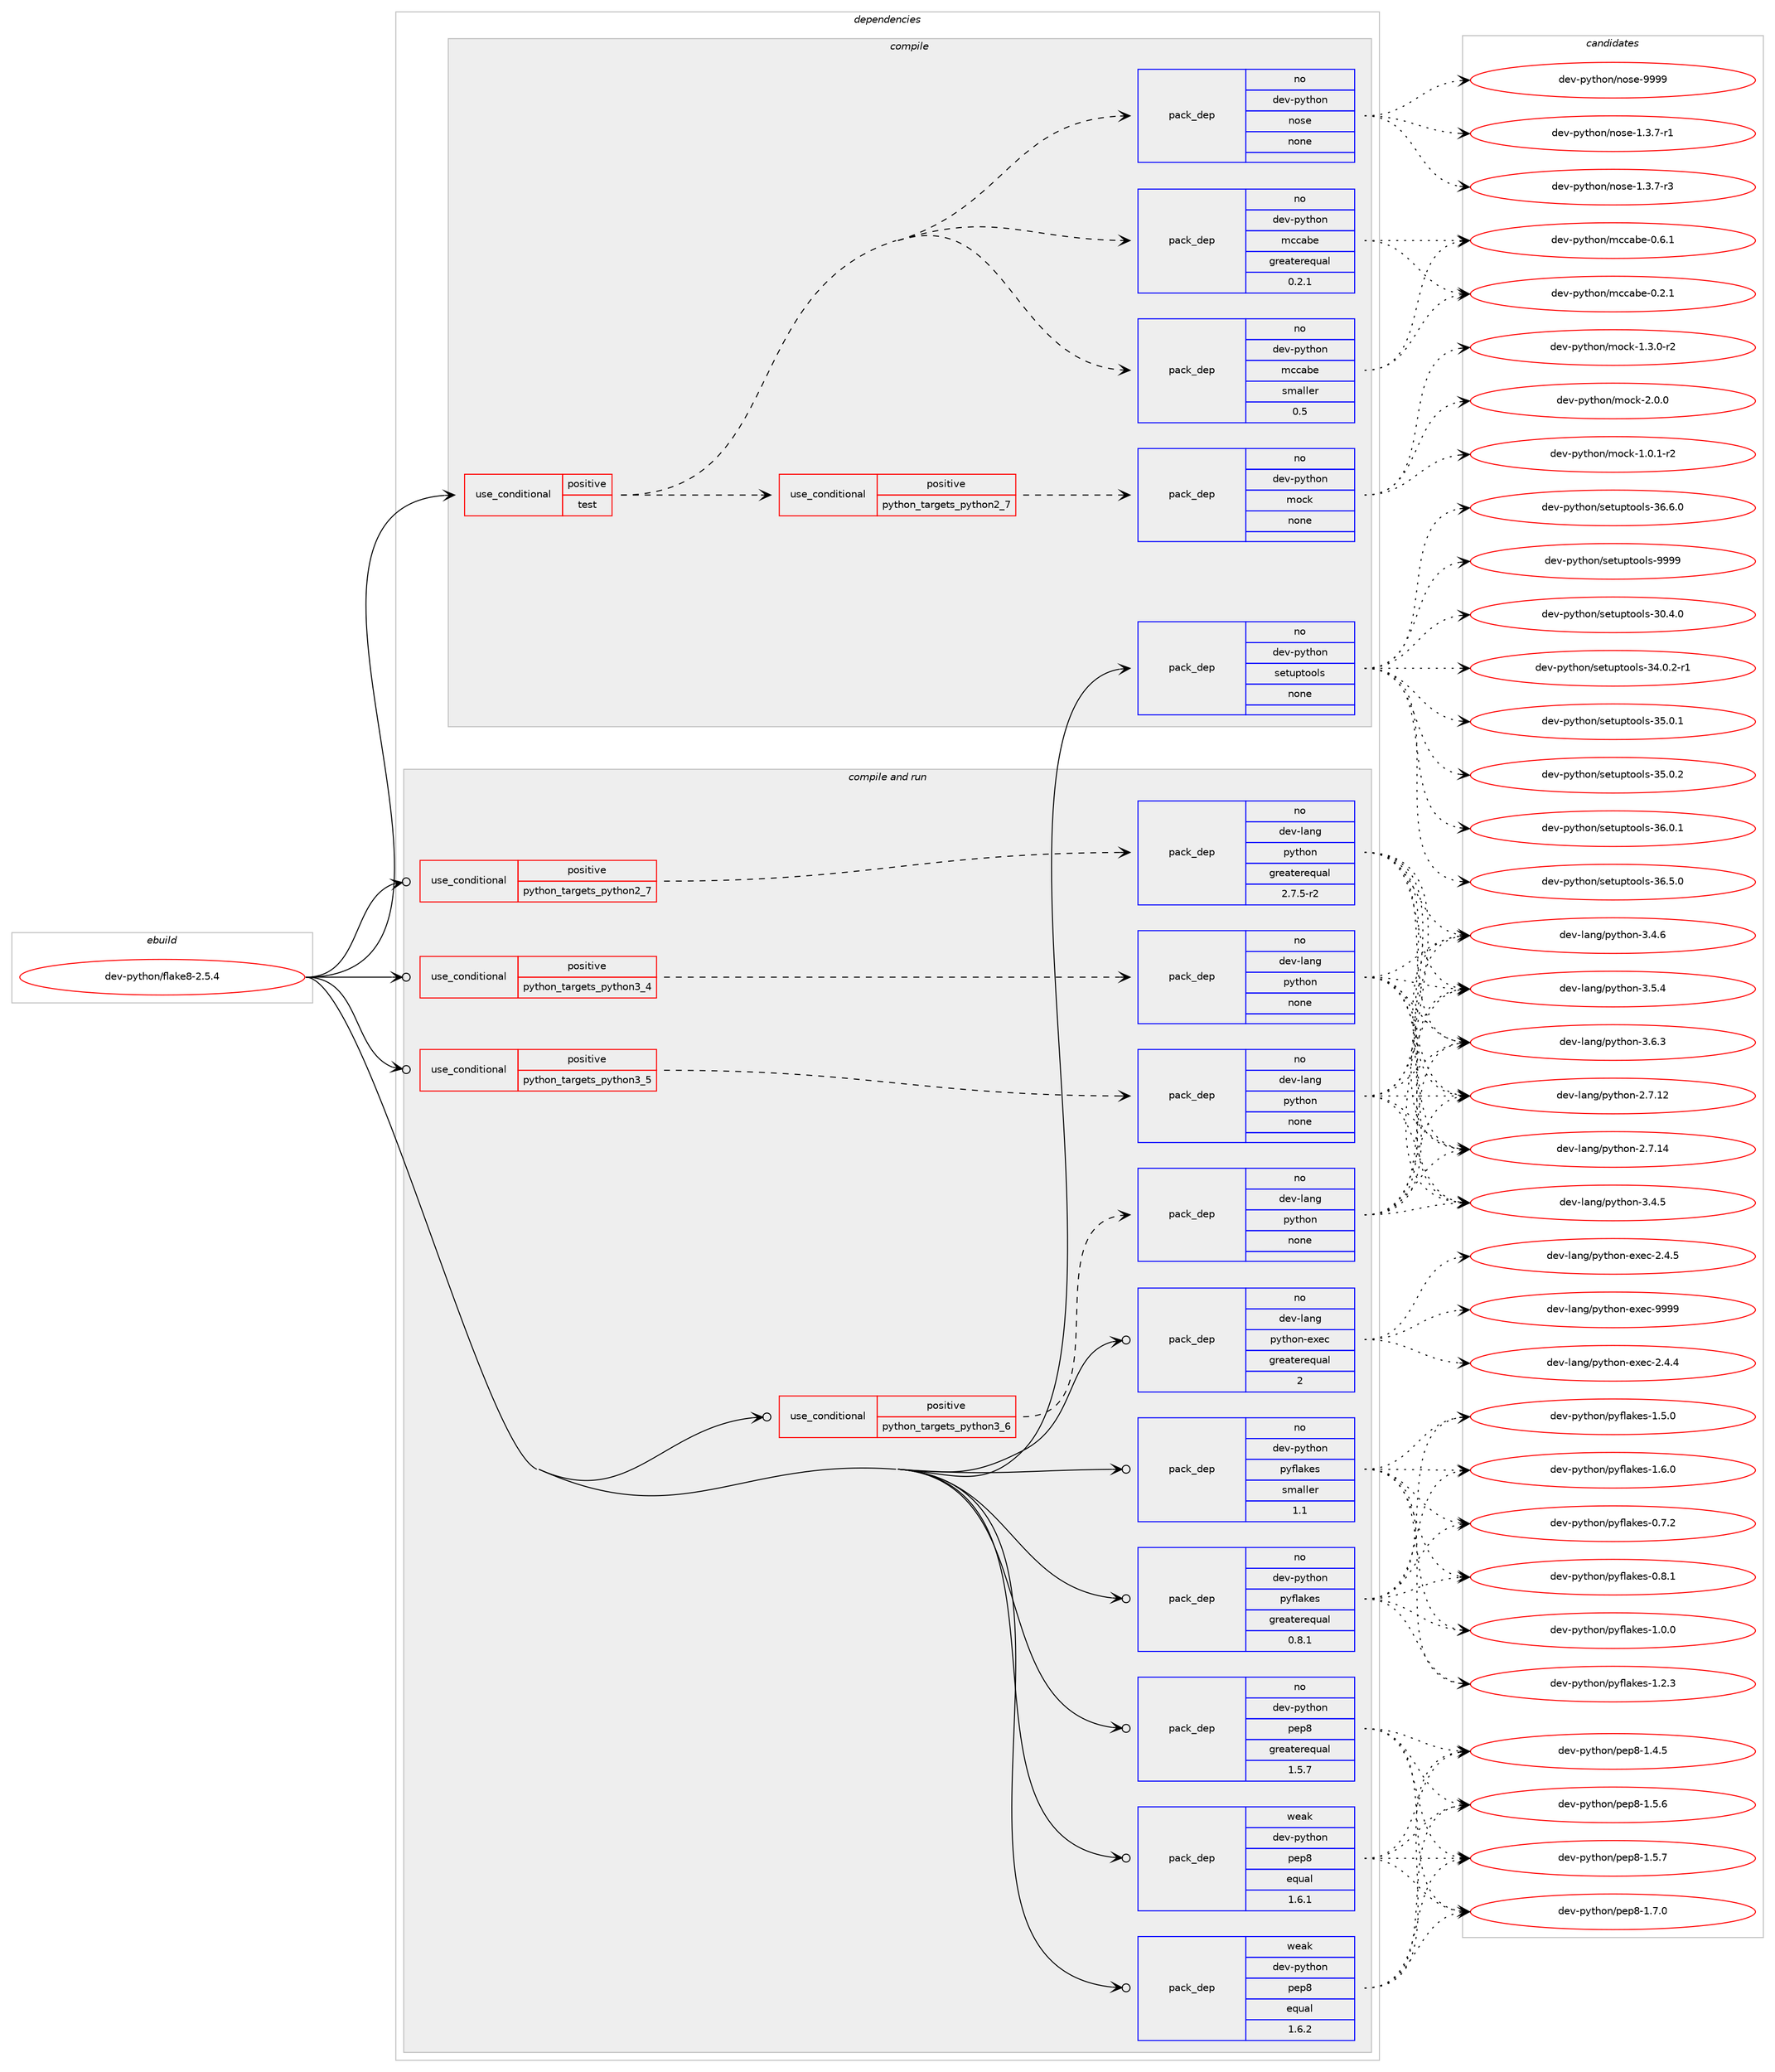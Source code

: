 digraph prolog {

# *************
# Graph options
# *************

newrank=true;
concentrate=true;
compound=true;
graph [rankdir=LR,fontname=Helvetica,fontsize=10,ranksep=1.5];#, ranksep=2.5, nodesep=0.2];
edge  [arrowhead=vee];
node  [fontname=Helvetica,fontsize=10];

# **********
# The ebuild
# **********

subgraph cluster_leftcol {
color=gray;
rank=same;
label=<<i>ebuild</i>>;
id [label="dev-python/flake8-2.5.4", color=red, width=4, href="../dev-python/flake8-2.5.4.svg"];
}

# ****************
# The dependencies
# ****************

subgraph cluster_midcol {
color=gray;
label=<<i>dependencies</i>>;
subgraph cluster_compile {
fillcolor="#eeeeee";
style=filled;
label=<<i>compile</i>>;
subgraph cond32640 {
dependency156874 [label=<<TABLE BORDER="0" CELLBORDER="1" CELLSPACING="0" CELLPADDING="4"><TR><TD ROWSPAN="3" CELLPADDING="10">use_conditional</TD></TR><TR><TD>positive</TD></TR><TR><TD>test</TD></TR></TABLE>>, shape=none, color=red];
subgraph pack120397 {
dependency156875 [label=<<TABLE BORDER="0" CELLBORDER="1" CELLSPACING="0" CELLPADDING="4" WIDTH="220"><TR><TD ROWSPAN="6" CELLPADDING="30">pack_dep</TD></TR><TR><TD WIDTH="110">no</TD></TR><TR><TD>dev-python</TD></TR><TR><TD>nose</TD></TR><TR><TD>none</TD></TR><TR><TD></TD></TR></TABLE>>, shape=none, color=blue];
}
dependency156874:e -> dependency156875:w [weight=20,style="dashed",arrowhead="vee"];
subgraph cond32641 {
dependency156876 [label=<<TABLE BORDER="0" CELLBORDER="1" CELLSPACING="0" CELLPADDING="4"><TR><TD ROWSPAN="3" CELLPADDING="10">use_conditional</TD></TR><TR><TD>positive</TD></TR><TR><TD>python_targets_python2_7</TD></TR></TABLE>>, shape=none, color=red];
subgraph pack120398 {
dependency156877 [label=<<TABLE BORDER="0" CELLBORDER="1" CELLSPACING="0" CELLPADDING="4" WIDTH="220"><TR><TD ROWSPAN="6" CELLPADDING="30">pack_dep</TD></TR><TR><TD WIDTH="110">no</TD></TR><TR><TD>dev-python</TD></TR><TR><TD>mock</TD></TR><TR><TD>none</TD></TR><TR><TD></TD></TR></TABLE>>, shape=none, color=blue];
}
dependency156876:e -> dependency156877:w [weight=20,style="dashed",arrowhead="vee"];
}
dependency156874:e -> dependency156876:w [weight=20,style="dashed",arrowhead="vee"];
subgraph pack120399 {
dependency156878 [label=<<TABLE BORDER="0" CELLBORDER="1" CELLSPACING="0" CELLPADDING="4" WIDTH="220"><TR><TD ROWSPAN="6" CELLPADDING="30">pack_dep</TD></TR><TR><TD WIDTH="110">no</TD></TR><TR><TD>dev-python</TD></TR><TR><TD>mccabe</TD></TR><TR><TD>greaterequal</TD></TR><TR><TD>0.2.1</TD></TR></TABLE>>, shape=none, color=blue];
}
dependency156874:e -> dependency156878:w [weight=20,style="dashed",arrowhead="vee"];
subgraph pack120400 {
dependency156879 [label=<<TABLE BORDER="0" CELLBORDER="1" CELLSPACING="0" CELLPADDING="4" WIDTH="220"><TR><TD ROWSPAN="6" CELLPADDING="30">pack_dep</TD></TR><TR><TD WIDTH="110">no</TD></TR><TR><TD>dev-python</TD></TR><TR><TD>mccabe</TD></TR><TR><TD>smaller</TD></TR><TR><TD>0.5</TD></TR></TABLE>>, shape=none, color=blue];
}
dependency156874:e -> dependency156879:w [weight=20,style="dashed",arrowhead="vee"];
}
id:e -> dependency156874:w [weight=20,style="solid",arrowhead="vee"];
subgraph pack120401 {
dependency156880 [label=<<TABLE BORDER="0" CELLBORDER="1" CELLSPACING="0" CELLPADDING="4" WIDTH="220"><TR><TD ROWSPAN="6" CELLPADDING="30">pack_dep</TD></TR><TR><TD WIDTH="110">no</TD></TR><TR><TD>dev-python</TD></TR><TR><TD>setuptools</TD></TR><TR><TD>none</TD></TR><TR><TD></TD></TR></TABLE>>, shape=none, color=blue];
}
id:e -> dependency156880:w [weight=20,style="solid",arrowhead="vee"];
}
subgraph cluster_compileandrun {
fillcolor="#eeeeee";
style=filled;
label=<<i>compile and run</i>>;
subgraph cond32642 {
dependency156881 [label=<<TABLE BORDER="0" CELLBORDER="1" CELLSPACING="0" CELLPADDING="4"><TR><TD ROWSPAN="3" CELLPADDING="10">use_conditional</TD></TR><TR><TD>positive</TD></TR><TR><TD>python_targets_python2_7</TD></TR></TABLE>>, shape=none, color=red];
subgraph pack120402 {
dependency156882 [label=<<TABLE BORDER="0" CELLBORDER="1" CELLSPACING="0" CELLPADDING="4" WIDTH="220"><TR><TD ROWSPAN="6" CELLPADDING="30">pack_dep</TD></TR><TR><TD WIDTH="110">no</TD></TR><TR><TD>dev-lang</TD></TR><TR><TD>python</TD></TR><TR><TD>greaterequal</TD></TR><TR><TD>2.7.5-r2</TD></TR></TABLE>>, shape=none, color=blue];
}
dependency156881:e -> dependency156882:w [weight=20,style="dashed",arrowhead="vee"];
}
id:e -> dependency156881:w [weight=20,style="solid",arrowhead="odotvee"];
subgraph cond32643 {
dependency156883 [label=<<TABLE BORDER="0" CELLBORDER="1" CELLSPACING="0" CELLPADDING="4"><TR><TD ROWSPAN="3" CELLPADDING="10">use_conditional</TD></TR><TR><TD>positive</TD></TR><TR><TD>python_targets_python3_4</TD></TR></TABLE>>, shape=none, color=red];
subgraph pack120403 {
dependency156884 [label=<<TABLE BORDER="0" CELLBORDER="1" CELLSPACING="0" CELLPADDING="4" WIDTH="220"><TR><TD ROWSPAN="6" CELLPADDING="30">pack_dep</TD></TR><TR><TD WIDTH="110">no</TD></TR><TR><TD>dev-lang</TD></TR><TR><TD>python</TD></TR><TR><TD>none</TD></TR><TR><TD></TD></TR></TABLE>>, shape=none, color=blue];
}
dependency156883:e -> dependency156884:w [weight=20,style="dashed",arrowhead="vee"];
}
id:e -> dependency156883:w [weight=20,style="solid",arrowhead="odotvee"];
subgraph cond32644 {
dependency156885 [label=<<TABLE BORDER="0" CELLBORDER="1" CELLSPACING="0" CELLPADDING="4"><TR><TD ROWSPAN="3" CELLPADDING="10">use_conditional</TD></TR><TR><TD>positive</TD></TR><TR><TD>python_targets_python3_5</TD></TR></TABLE>>, shape=none, color=red];
subgraph pack120404 {
dependency156886 [label=<<TABLE BORDER="0" CELLBORDER="1" CELLSPACING="0" CELLPADDING="4" WIDTH="220"><TR><TD ROWSPAN="6" CELLPADDING="30">pack_dep</TD></TR><TR><TD WIDTH="110">no</TD></TR><TR><TD>dev-lang</TD></TR><TR><TD>python</TD></TR><TR><TD>none</TD></TR><TR><TD></TD></TR></TABLE>>, shape=none, color=blue];
}
dependency156885:e -> dependency156886:w [weight=20,style="dashed",arrowhead="vee"];
}
id:e -> dependency156885:w [weight=20,style="solid",arrowhead="odotvee"];
subgraph cond32645 {
dependency156887 [label=<<TABLE BORDER="0" CELLBORDER="1" CELLSPACING="0" CELLPADDING="4"><TR><TD ROWSPAN="3" CELLPADDING="10">use_conditional</TD></TR><TR><TD>positive</TD></TR><TR><TD>python_targets_python3_6</TD></TR></TABLE>>, shape=none, color=red];
subgraph pack120405 {
dependency156888 [label=<<TABLE BORDER="0" CELLBORDER="1" CELLSPACING="0" CELLPADDING="4" WIDTH="220"><TR><TD ROWSPAN="6" CELLPADDING="30">pack_dep</TD></TR><TR><TD WIDTH="110">no</TD></TR><TR><TD>dev-lang</TD></TR><TR><TD>python</TD></TR><TR><TD>none</TD></TR><TR><TD></TD></TR></TABLE>>, shape=none, color=blue];
}
dependency156887:e -> dependency156888:w [weight=20,style="dashed",arrowhead="vee"];
}
id:e -> dependency156887:w [weight=20,style="solid",arrowhead="odotvee"];
subgraph pack120406 {
dependency156889 [label=<<TABLE BORDER="0" CELLBORDER="1" CELLSPACING="0" CELLPADDING="4" WIDTH="220"><TR><TD ROWSPAN="6" CELLPADDING="30">pack_dep</TD></TR><TR><TD WIDTH="110">no</TD></TR><TR><TD>dev-lang</TD></TR><TR><TD>python-exec</TD></TR><TR><TD>greaterequal</TD></TR><TR><TD>2</TD></TR></TABLE>>, shape=none, color=blue];
}
id:e -> dependency156889:w [weight=20,style="solid",arrowhead="odotvee"];
subgraph pack120407 {
dependency156890 [label=<<TABLE BORDER="0" CELLBORDER="1" CELLSPACING="0" CELLPADDING="4" WIDTH="220"><TR><TD ROWSPAN="6" CELLPADDING="30">pack_dep</TD></TR><TR><TD WIDTH="110">no</TD></TR><TR><TD>dev-python</TD></TR><TR><TD>pep8</TD></TR><TR><TD>greaterequal</TD></TR><TR><TD>1.5.7</TD></TR></TABLE>>, shape=none, color=blue];
}
id:e -> dependency156890:w [weight=20,style="solid",arrowhead="odotvee"];
subgraph pack120408 {
dependency156891 [label=<<TABLE BORDER="0" CELLBORDER="1" CELLSPACING="0" CELLPADDING="4" WIDTH="220"><TR><TD ROWSPAN="6" CELLPADDING="30">pack_dep</TD></TR><TR><TD WIDTH="110">no</TD></TR><TR><TD>dev-python</TD></TR><TR><TD>pyflakes</TD></TR><TR><TD>greaterequal</TD></TR><TR><TD>0.8.1</TD></TR></TABLE>>, shape=none, color=blue];
}
id:e -> dependency156891:w [weight=20,style="solid",arrowhead="odotvee"];
subgraph pack120409 {
dependency156892 [label=<<TABLE BORDER="0" CELLBORDER="1" CELLSPACING="0" CELLPADDING="4" WIDTH="220"><TR><TD ROWSPAN="6" CELLPADDING="30">pack_dep</TD></TR><TR><TD WIDTH="110">no</TD></TR><TR><TD>dev-python</TD></TR><TR><TD>pyflakes</TD></TR><TR><TD>smaller</TD></TR><TR><TD>1.1</TD></TR></TABLE>>, shape=none, color=blue];
}
id:e -> dependency156892:w [weight=20,style="solid",arrowhead="odotvee"];
subgraph pack120410 {
dependency156893 [label=<<TABLE BORDER="0" CELLBORDER="1" CELLSPACING="0" CELLPADDING="4" WIDTH="220"><TR><TD ROWSPAN="6" CELLPADDING="30">pack_dep</TD></TR><TR><TD WIDTH="110">weak</TD></TR><TR><TD>dev-python</TD></TR><TR><TD>pep8</TD></TR><TR><TD>equal</TD></TR><TR><TD>1.6.1</TD></TR></TABLE>>, shape=none, color=blue];
}
id:e -> dependency156893:w [weight=20,style="solid",arrowhead="odotvee"];
subgraph pack120411 {
dependency156894 [label=<<TABLE BORDER="0" CELLBORDER="1" CELLSPACING="0" CELLPADDING="4" WIDTH="220"><TR><TD ROWSPAN="6" CELLPADDING="30">pack_dep</TD></TR><TR><TD WIDTH="110">weak</TD></TR><TR><TD>dev-python</TD></TR><TR><TD>pep8</TD></TR><TR><TD>equal</TD></TR><TR><TD>1.6.2</TD></TR></TABLE>>, shape=none, color=blue];
}
id:e -> dependency156894:w [weight=20,style="solid",arrowhead="odotvee"];
}
subgraph cluster_run {
fillcolor="#eeeeee";
style=filled;
label=<<i>run</i>>;
}
}

# **************
# The candidates
# **************

subgraph cluster_choices {
rank=same;
color=gray;
label=<<i>candidates</i>>;

subgraph choice120397 {
color=black;
nodesep=1;
choice10010111845112121116104111110471101111151014549465146554511449 [label="dev-python/nose-1.3.7-r1", color=red, width=4,href="../dev-python/nose-1.3.7-r1.svg"];
choice10010111845112121116104111110471101111151014549465146554511451 [label="dev-python/nose-1.3.7-r3", color=red, width=4,href="../dev-python/nose-1.3.7-r3.svg"];
choice10010111845112121116104111110471101111151014557575757 [label="dev-python/nose-9999", color=red, width=4,href="../dev-python/nose-9999.svg"];
dependency156875:e -> choice10010111845112121116104111110471101111151014549465146554511449:w [style=dotted,weight="100"];
dependency156875:e -> choice10010111845112121116104111110471101111151014549465146554511451:w [style=dotted,weight="100"];
dependency156875:e -> choice10010111845112121116104111110471101111151014557575757:w [style=dotted,weight="100"];
}
subgraph choice120398 {
color=black;
nodesep=1;
choice1001011184511212111610411111047109111991074549464846494511450 [label="dev-python/mock-1.0.1-r2", color=red, width=4,href="../dev-python/mock-1.0.1-r2.svg"];
choice1001011184511212111610411111047109111991074549465146484511450 [label="dev-python/mock-1.3.0-r2", color=red, width=4,href="../dev-python/mock-1.3.0-r2.svg"];
choice100101118451121211161041111104710911199107455046484648 [label="dev-python/mock-2.0.0", color=red, width=4,href="../dev-python/mock-2.0.0.svg"];
dependency156877:e -> choice1001011184511212111610411111047109111991074549464846494511450:w [style=dotted,weight="100"];
dependency156877:e -> choice1001011184511212111610411111047109111991074549465146484511450:w [style=dotted,weight="100"];
dependency156877:e -> choice100101118451121211161041111104710911199107455046484648:w [style=dotted,weight="100"];
}
subgraph choice120399 {
color=black;
nodesep=1;
choice100101118451121211161041111104710999999798101454846504649 [label="dev-python/mccabe-0.2.1", color=red, width=4,href="../dev-python/mccabe-0.2.1.svg"];
choice100101118451121211161041111104710999999798101454846544649 [label="dev-python/mccabe-0.6.1", color=red, width=4,href="../dev-python/mccabe-0.6.1.svg"];
dependency156878:e -> choice100101118451121211161041111104710999999798101454846504649:w [style=dotted,weight="100"];
dependency156878:e -> choice100101118451121211161041111104710999999798101454846544649:w [style=dotted,weight="100"];
}
subgraph choice120400 {
color=black;
nodesep=1;
choice100101118451121211161041111104710999999798101454846504649 [label="dev-python/mccabe-0.2.1", color=red, width=4,href="../dev-python/mccabe-0.2.1.svg"];
choice100101118451121211161041111104710999999798101454846544649 [label="dev-python/mccabe-0.6.1", color=red, width=4,href="../dev-python/mccabe-0.6.1.svg"];
dependency156879:e -> choice100101118451121211161041111104710999999798101454846504649:w [style=dotted,weight="100"];
dependency156879:e -> choice100101118451121211161041111104710999999798101454846544649:w [style=dotted,weight="100"];
}
subgraph choice120401 {
color=black;
nodesep=1;
choice100101118451121211161041111104711510111611711211611111110811545514846524648 [label="dev-python/setuptools-30.4.0", color=red, width=4,href="../dev-python/setuptools-30.4.0.svg"];
choice1001011184511212111610411111047115101116117112116111111108115455152464846504511449 [label="dev-python/setuptools-34.0.2-r1", color=red, width=4,href="../dev-python/setuptools-34.0.2-r1.svg"];
choice100101118451121211161041111104711510111611711211611111110811545515346484649 [label="dev-python/setuptools-35.0.1", color=red, width=4,href="../dev-python/setuptools-35.0.1.svg"];
choice100101118451121211161041111104711510111611711211611111110811545515346484650 [label="dev-python/setuptools-35.0.2", color=red, width=4,href="../dev-python/setuptools-35.0.2.svg"];
choice100101118451121211161041111104711510111611711211611111110811545515446484649 [label="dev-python/setuptools-36.0.1", color=red, width=4,href="../dev-python/setuptools-36.0.1.svg"];
choice100101118451121211161041111104711510111611711211611111110811545515446534648 [label="dev-python/setuptools-36.5.0", color=red, width=4,href="../dev-python/setuptools-36.5.0.svg"];
choice100101118451121211161041111104711510111611711211611111110811545515446544648 [label="dev-python/setuptools-36.6.0", color=red, width=4,href="../dev-python/setuptools-36.6.0.svg"];
choice10010111845112121116104111110471151011161171121161111111081154557575757 [label="dev-python/setuptools-9999", color=red, width=4,href="../dev-python/setuptools-9999.svg"];
dependency156880:e -> choice100101118451121211161041111104711510111611711211611111110811545514846524648:w [style=dotted,weight="100"];
dependency156880:e -> choice1001011184511212111610411111047115101116117112116111111108115455152464846504511449:w [style=dotted,weight="100"];
dependency156880:e -> choice100101118451121211161041111104711510111611711211611111110811545515346484649:w [style=dotted,weight="100"];
dependency156880:e -> choice100101118451121211161041111104711510111611711211611111110811545515346484650:w [style=dotted,weight="100"];
dependency156880:e -> choice100101118451121211161041111104711510111611711211611111110811545515446484649:w [style=dotted,weight="100"];
dependency156880:e -> choice100101118451121211161041111104711510111611711211611111110811545515446534648:w [style=dotted,weight="100"];
dependency156880:e -> choice100101118451121211161041111104711510111611711211611111110811545515446544648:w [style=dotted,weight="100"];
dependency156880:e -> choice10010111845112121116104111110471151011161171121161111111081154557575757:w [style=dotted,weight="100"];
}
subgraph choice120402 {
color=black;
nodesep=1;
choice10010111845108971101034711212111610411111045504655464950 [label="dev-lang/python-2.7.12", color=red, width=4,href="../dev-lang/python-2.7.12.svg"];
choice10010111845108971101034711212111610411111045504655464952 [label="dev-lang/python-2.7.14", color=red, width=4,href="../dev-lang/python-2.7.14.svg"];
choice100101118451089711010347112121116104111110455146524653 [label="dev-lang/python-3.4.5", color=red, width=4,href="../dev-lang/python-3.4.5.svg"];
choice100101118451089711010347112121116104111110455146524654 [label="dev-lang/python-3.4.6", color=red, width=4,href="../dev-lang/python-3.4.6.svg"];
choice100101118451089711010347112121116104111110455146534652 [label="dev-lang/python-3.5.4", color=red, width=4,href="../dev-lang/python-3.5.4.svg"];
choice100101118451089711010347112121116104111110455146544651 [label="dev-lang/python-3.6.3", color=red, width=4,href="../dev-lang/python-3.6.3.svg"];
dependency156882:e -> choice10010111845108971101034711212111610411111045504655464950:w [style=dotted,weight="100"];
dependency156882:e -> choice10010111845108971101034711212111610411111045504655464952:w [style=dotted,weight="100"];
dependency156882:e -> choice100101118451089711010347112121116104111110455146524653:w [style=dotted,weight="100"];
dependency156882:e -> choice100101118451089711010347112121116104111110455146524654:w [style=dotted,weight="100"];
dependency156882:e -> choice100101118451089711010347112121116104111110455146534652:w [style=dotted,weight="100"];
dependency156882:e -> choice100101118451089711010347112121116104111110455146544651:w [style=dotted,weight="100"];
}
subgraph choice120403 {
color=black;
nodesep=1;
choice10010111845108971101034711212111610411111045504655464950 [label="dev-lang/python-2.7.12", color=red, width=4,href="../dev-lang/python-2.7.12.svg"];
choice10010111845108971101034711212111610411111045504655464952 [label="dev-lang/python-2.7.14", color=red, width=4,href="../dev-lang/python-2.7.14.svg"];
choice100101118451089711010347112121116104111110455146524653 [label="dev-lang/python-3.4.5", color=red, width=4,href="../dev-lang/python-3.4.5.svg"];
choice100101118451089711010347112121116104111110455146524654 [label="dev-lang/python-3.4.6", color=red, width=4,href="../dev-lang/python-3.4.6.svg"];
choice100101118451089711010347112121116104111110455146534652 [label="dev-lang/python-3.5.4", color=red, width=4,href="../dev-lang/python-3.5.4.svg"];
choice100101118451089711010347112121116104111110455146544651 [label="dev-lang/python-3.6.3", color=red, width=4,href="../dev-lang/python-3.6.3.svg"];
dependency156884:e -> choice10010111845108971101034711212111610411111045504655464950:w [style=dotted,weight="100"];
dependency156884:e -> choice10010111845108971101034711212111610411111045504655464952:w [style=dotted,weight="100"];
dependency156884:e -> choice100101118451089711010347112121116104111110455146524653:w [style=dotted,weight="100"];
dependency156884:e -> choice100101118451089711010347112121116104111110455146524654:w [style=dotted,weight="100"];
dependency156884:e -> choice100101118451089711010347112121116104111110455146534652:w [style=dotted,weight="100"];
dependency156884:e -> choice100101118451089711010347112121116104111110455146544651:w [style=dotted,weight="100"];
}
subgraph choice120404 {
color=black;
nodesep=1;
choice10010111845108971101034711212111610411111045504655464950 [label="dev-lang/python-2.7.12", color=red, width=4,href="../dev-lang/python-2.7.12.svg"];
choice10010111845108971101034711212111610411111045504655464952 [label="dev-lang/python-2.7.14", color=red, width=4,href="../dev-lang/python-2.7.14.svg"];
choice100101118451089711010347112121116104111110455146524653 [label="dev-lang/python-3.4.5", color=red, width=4,href="../dev-lang/python-3.4.5.svg"];
choice100101118451089711010347112121116104111110455146524654 [label="dev-lang/python-3.4.6", color=red, width=4,href="../dev-lang/python-3.4.6.svg"];
choice100101118451089711010347112121116104111110455146534652 [label="dev-lang/python-3.5.4", color=red, width=4,href="../dev-lang/python-3.5.4.svg"];
choice100101118451089711010347112121116104111110455146544651 [label="dev-lang/python-3.6.3", color=red, width=4,href="../dev-lang/python-3.6.3.svg"];
dependency156886:e -> choice10010111845108971101034711212111610411111045504655464950:w [style=dotted,weight="100"];
dependency156886:e -> choice10010111845108971101034711212111610411111045504655464952:w [style=dotted,weight="100"];
dependency156886:e -> choice100101118451089711010347112121116104111110455146524653:w [style=dotted,weight="100"];
dependency156886:e -> choice100101118451089711010347112121116104111110455146524654:w [style=dotted,weight="100"];
dependency156886:e -> choice100101118451089711010347112121116104111110455146534652:w [style=dotted,weight="100"];
dependency156886:e -> choice100101118451089711010347112121116104111110455146544651:w [style=dotted,weight="100"];
}
subgraph choice120405 {
color=black;
nodesep=1;
choice10010111845108971101034711212111610411111045504655464950 [label="dev-lang/python-2.7.12", color=red, width=4,href="../dev-lang/python-2.7.12.svg"];
choice10010111845108971101034711212111610411111045504655464952 [label="dev-lang/python-2.7.14", color=red, width=4,href="../dev-lang/python-2.7.14.svg"];
choice100101118451089711010347112121116104111110455146524653 [label="dev-lang/python-3.4.5", color=red, width=4,href="../dev-lang/python-3.4.5.svg"];
choice100101118451089711010347112121116104111110455146524654 [label="dev-lang/python-3.4.6", color=red, width=4,href="../dev-lang/python-3.4.6.svg"];
choice100101118451089711010347112121116104111110455146534652 [label="dev-lang/python-3.5.4", color=red, width=4,href="../dev-lang/python-3.5.4.svg"];
choice100101118451089711010347112121116104111110455146544651 [label="dev-lang/python-3.6.3", color=red, width=4,href="../dev-lang/python-3.6.3.svg"];
dependency156888:e -> choice10010111845108971101034711212111610411111045504655464950:w [style=dotted,weight="100"];
dependency156888:e -> choice10010111845108971101034711212111610411111045504655464952:w [style=dotted,weight="100"];
dependency156888:e -> choice100101118451089711010347112121116104111110455146524653:w [style=dotted,weight="100"];
dependency156888:e -> choice100101118451089711010347112121116104111110455146524654:w [style=dotted,weight="100"];
dependency156888:e -> choice100101118451089711010347112121116104111110455146534652:w [style=dotted,weight="100"];
dependency156888:e -> choice100101118451089711010347112121116104111110455146544651:w [style=dotted,weight="100"];
}
subgraph choice120406 {
color=black;
nodesep=1;
choice1001011184510897110103471121211161041111104510112010199455046524652 [label="dev-lang/python-exec-2.4.4", color=red, width=4,href="../dev-lang/python-exec-2.4.4.svg"];
choice1001011184510897110103471121211161041111104510112010199455046524653 [label="dev-lang/python-exec-2.4.5", color=red, width=4,href="../dev-lang/python-exec-2.4.5.svg"];
choice10010111845108971101034711212111610411111045101120101994557575757 [label="dev-lang/python-exec-9999", color=red, width=4,href="../dev-lang/python-exec-9999.svg"];
dependency156889:e -> choice1001011184510897110103471121211161041111104510112010199455046524652:w [style=dotted,weight="100"];
dependency156889:e -> choice1001011184510897110103471121211161041111104510112010199455046524653:w [style=dotted,weight="100"];
dependency156889:e -> choice10010111845108971101034711212111610411111045101120101994557575757:w [style=dotted,weight="100"];
}
subgraph choice120407 {
color=black;
nodesep=1;
choice100101118451121211161041111104711210111256454946524653 [label="dev-python/pep8-1.4.5", color=red, width=4,href="../dev-python/pep8-1.4.5.svg"];
choice100101118451121211161041111104711210111256454946534654 [label="dev-python/pep8-1.5.6", color=red, width=4,href="../dev-python/pep8-1.5.6.svg"];
choice100101118451121211161041111104711210111256454946534655 [label="dev-python/pep8-1.5.7", color=red, width=4,href="../dev-python/pep8-1.5.7.svg"];
choice100101118451121211161041111104711210111256454946554648 [label="dev-python/pep8-1.7.0", color=red, width=4,href="../dev-python/pep8-1.7.0.svg"];
dependency156890:e -> choice100101118451121211161041111104711210111256454946524653:w [style=dotted,weight="100"];
dependency156890:e -> choice100101118451121211161041111104711210111256454946534654:w [style=dotted,weight="100"];
dependency156890:e -> choice100101118451121211161041111104711210111256454946534655:w [style=dotted,weight="100"];
dependency156890:e -> choice100101118451121211161041111104711210111256454946554648:w [style=dotted,weight="100"];
}
subgraph choice120408 {
color=black;
nodesep=1;
choice100101118451121211161041111104711212110210897107101115454846554650 [label="dev-python/pyflakes-0.7.2", color=red, width=4,href="../dev-python/pyflakes-0.7.2.svg"];
choice100101118451121211161041111104711212110210897107101115454846564649 [label="dev-python/pyflakes-0.8.1", color=red, width=4,href="../dev-python/pyflakes-0.8.1.svg"];
choice100101118451121211161041111104711212110210897107101115454946484648 [label="dev-python/pyflakes-1.0.0", color=red, width=4,href="../dev-python/pyflakes-1.0.0.svg"];
choice100101118451121211161041111104711212110210897107101115454946504651 [label="dev-python/pyflakes-1.2.3", color=red, width=4,href="../dev-python/pyflakes-1.2.3.svg"];
choice100101118451121211161041111104711212110210897107101115454946534648 [label="dev-python/pyflakes-1.5.0", color=red, width=4,href="../dev-python/pyflakes-1.5.0.svg"];
choice100101118451121211161041111104711212110210897107101115454946544648 [label="dev-python/pyflakes-1.6.0", color=red, width=4,href="../dev-python/pyflakes-1.6.0.svg"];
dependency156891:e -> choice100101118451121211161041111104711212110210897107101115454846554650:w [style=dotted,weight="100"];
dependency156891:e -> choice100101118451121211161041111104711212110210897107101115454846564649:w [style=dotted,weight="100"];
dependency156891:e -> choice100101118451121211161041111104711212110210897107101115454946484648:w [style=dotted,weight="100"];
dependency156891:e -> choice100101118451121211161041111104711212110210897107101115454946504651:w [style=dotted,weight="100"];
dependency156891:e -> choice100101118451121211161041111104711212110210897107101115454946534648:w [style=dotted,weight="100"];
dependency156891:e -> choice100101118451121211161041111104711212110210897107101115454946544648:w [style=dotted,weight="100"];
}
subgraph choice120409 {
color=black;
nodesep=1;
choice100101118451121211161041111104711212110210897107101115454846554650 [label="dev-python/pyflakes-0.7.2", color=red, width=4,href="../dev-python/pyflakes-0.7.2.svg"];
choice100101118451121211161041111104711212110210897107101115454846564649 [label="dev-python/pyflakes-0.8.1", color=red, width=4,href="../dev-python/pyflakes-0.8.1.svg"];
choice100101118451121211161041111104711212110210897107101115454946484648 [label="dev-python/pyflakes-1.0.0", color=red, width=4,href="../dev-python/pyflakes-1.0.0.svg"];
choice100101118451121211161041111104711212110210897107101115454946504651 [label="dev-python/pyflakes-1.2.3", color=red, width=4,href="../dev-python/pyflakes-1.2.3.svg"];
choice100101118451121211161041111104711212110210897107101115454946534648 [label="dev-python/pyflakes-1.5.0", color=red, width=4,href="../dev-python/pyflakes-1.5.0.svg"];
choice100101118451121211161041111104711212110210897107101115454946544648 [label="dev-python/pyflakes-1.6.0", color=red, width=4,href="../dev-python/pyflakes-1.6.0.svg"];
dependency156892:e -> choice100101118451121211161041111104711212110210897107101115454846554650:w [style=dotted,weight="100"];
dependency156892:e -> choice100101118451121211161041111104711212110210897107101115454846564649:w [style=dotted,weight="100"];
dependency156892:e -> choice100101118451121211161041111104711212110210897107101115454946484648:w [style=dotted,weight="100"];
dependency156892:e -> choice100101118451121211161041111104711212110210897107101115454946504651:w [style=dotted,weight="100"];
dependency156892:e -> choice100101118451121211161041111104711212110210897107101115454946534648:w [style=dotted,weight="100"];
dependency156892:e -> choice100101118451121211161041111104711212110210897107101115454946544648:w [style=dotted,weight="100"];
}
subgraph choice120410 {
color=black;
nodesep=1;
choice100101118451121211161041111104711210111256454946524653 [label="dev-python/pep8-1.4.5", color=red, width=4,href="../dev-python/pep8-1.4.5.svg"];
choice100101118451121211161041111104711210111256454946534654 [label="dev-python/pep8-1.5.6", color=red, width=4,href="../dev-python/pep8-1.5.6.svg"];
choice100101118451121211161041111104711210111256454946534655 [label="dev-python/pep8-1.5.7", color=red, width=4,href="../dev-python/pep8-1.5.7.svg"];
choice100101118451121211161041111104711210111256454946554648 [label="dev-python/pep8-1.7.0", color=red, width=4,href="../dev-python/pep8-1.7.0.svg"];
dependency156893:e -> choice100101118451121211161041111104711210111256454946524653:w [style=dotted,weight="100"];
dependency156893:e -> choice100101118451121211161041111104711210111256454946534654:w [style=dotted,weight="100"];
dependency156893:e -> choice100101118451121211161041111104711210111256454946534655:w [style=dotted,weight="100"];
dependency156893:e -> choice100101118451121211161041111104711210111256454946554648:w [style=dotted,weight="100"];
}
subgraph choice120411 {
color=black;
nodesep=1;
choice100101118451121211161041111104711210111256454946524653 [label="dev-python/pep8-1.4.5", color=red, width=4,href="../dev-python/pep8-1.4.5.svg"];
choice100101118451121211161041111104711210111256454946534654 [label="dev-python/pep8-1.5.6", color=red, width=4,href="../dev-python/pep8-1.5.6.svg"];
choice100101118451121211161041111104711210111256454946534655 [label="dev-python/pep8-1.5.7", color=red, width=4,href="../dev-python/pep8-1.5.7.svg"];
choice100101118451121211161041111104711210111256454946554648 [label="dev-python/pep8-1.7.0", color=red, width=4,href="../dev-python/pep8-1.7.0.svg"];
dependency156894:e -> choice100101118451121211161041111104711210111256454946524653:w [style=dotted,weight="100"];
dependency156894:e -> choice100101118451121211161041111104711210111256454946534654:w [style=dotted,weight="100"];
dependency156894:e -> choice100101118451121211161041111104711210111256454946534655:w [style=dotted,weight="100"];
dependency156894:e -> choice100101118451121211161041111104711210111256454946554648:w [style=dotted,weight="100"];
}
}

}
